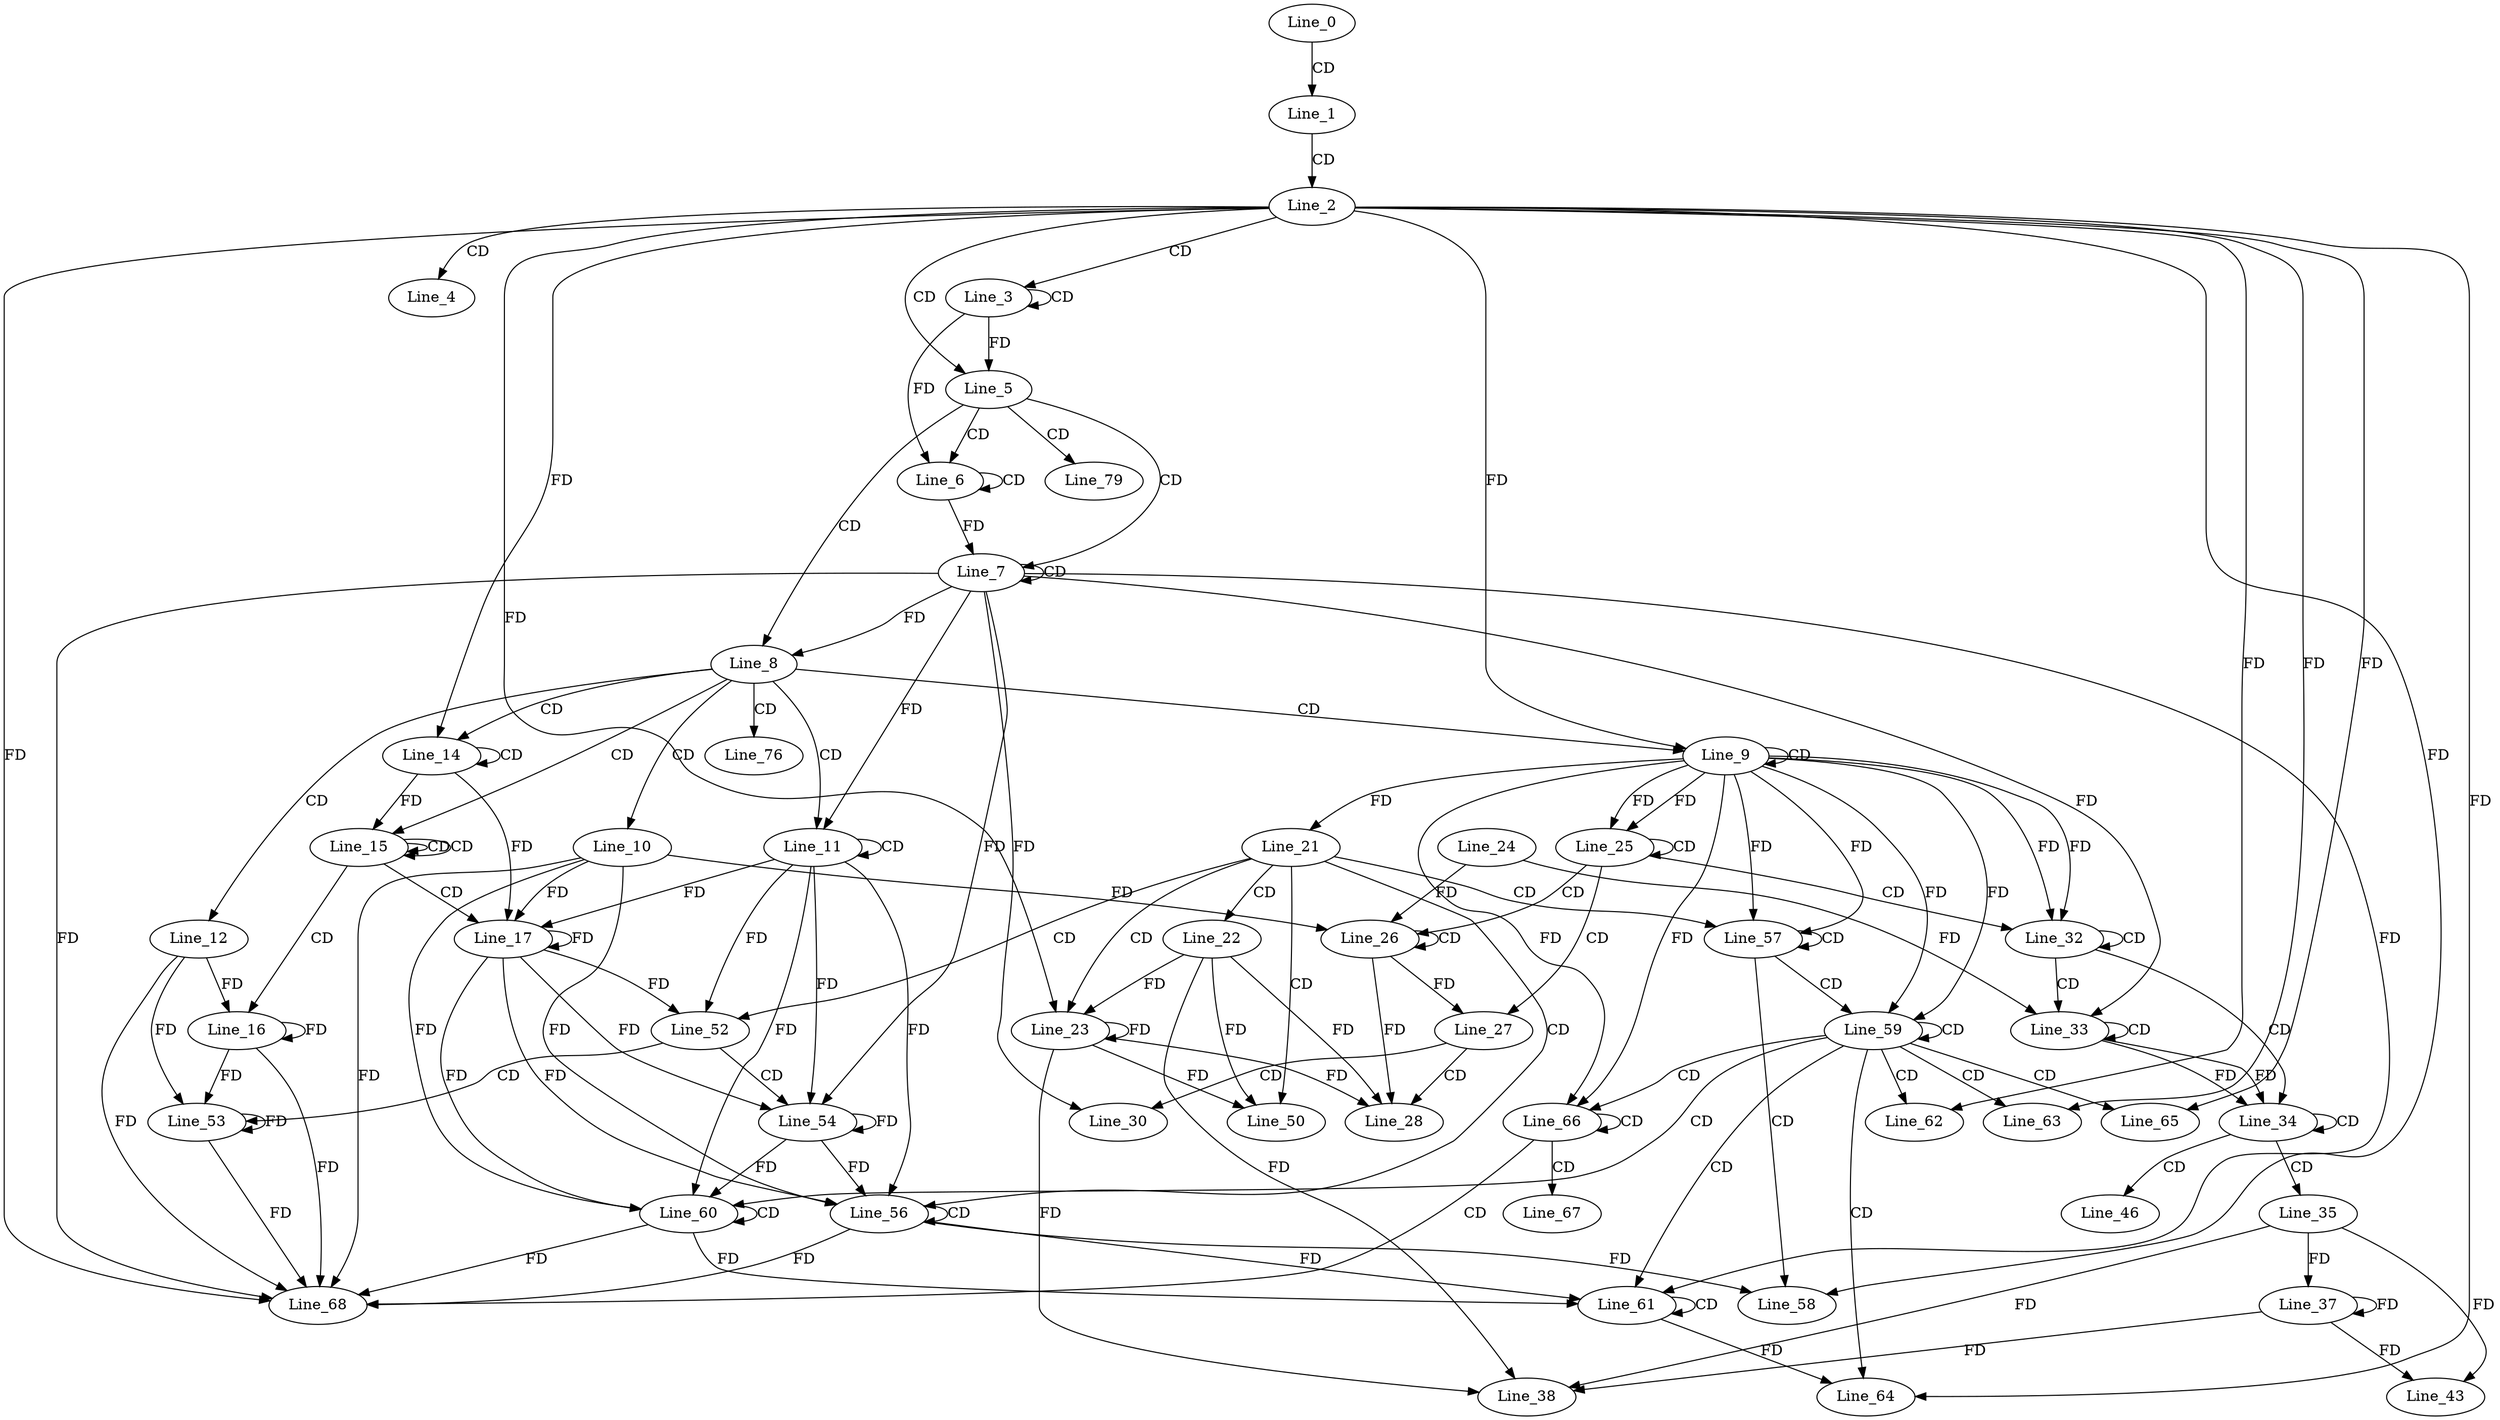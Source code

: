 digraph G {
  Line_0;
  Line_1;
  Line_2;
  Line_3;
  Line_3;
  Line_4;
  Line_5;
  Line_6;
  Line_6;
  Line_7;
  Line_7;
  Line_8;
  Line_9;
  Line_9;
  Line_10;
  Line_11;
  Line_11;
  Line_12;
  Line_14;
  Line_14;
  Line_15;
  Line_15;
  Line_15;
  Line_16;
  Line_17;
  Line_17;
  Line_21;
  Line_21;
  Line_21;
  Line_22;
  Line_23;
  Line_23;
  Line_25;
  Line_25;
  Line_26;
  Line_26;
  Line_24;
  Line_27;
  Line_28;
  Line_28;
  Line_30;
  Line_30;
  Line_32;
  Line_32;
  Line_33;
  Line_33;
  Line_34;
  Line_34;
  Line_35;
  Line_37;
  Line_38;
  Line_43;
  Line_46;
  Line_50;
  Line_52;
  Line_52;
  Line_53;
  Line_54;
  Line_54;
  Line_56;
  Line_56;
  Line_57;
  Line_57;
  Line_58;
  Line_58;
  Line_58;
  Line_59;
  Line_59;
  Line_60;
  Line_60;
  Line_61;
  Line_61;
  Line_62;
  Line_63;
  Line_64;
  Line_64;
  Line_64;
  Line_65;
  Line_65;
  Line_66;
  Line_66;
  Line_67;
  Line_68;
  Line_76;
  Line_79;
  Line_0 -> Line_1 [ label="CD" ];
  Line_1 -> Line_2 [ label="CD" ];
  Line_2 -> Line_3 [ label="CD" ];
  Line_3 -> Line_3 [ label="CD" ];
  Line_2 -> Line_4 [ label="CD" ];
  Line_2 -> Line_5 [ label="CD" ];
  Line_3 -> Line_5 [ label="FD" ];
  Line_5 -> Line_6 [ label="CD" ];
  Line_6 -> Line_6 [ label="CD" ];
  Line_3 -> Line_6 [ label="FD" ];
  Line_5 -> Line_7 [ label="CD" ];
  Line_7 -> Line_7 [ label="CD" ];
  Line_6 -> Line_7 [ label="FD" ];
  Line_5 -> Line_8 [ label="CD" ];
  Line_7 -> Line_8 [ label="FD" ];
  Line_8 -> Line_9 [ label="CD" ];
  Line_9 -> Line_9 [ label="CD" ];
  Line_2 -> Line_9 [ label="FD" ];
  Line_8 -> Line_10 [ label="CD" ];
  Line_8 -> Line_11 [ label="CD" ];
  Line_11 -> Line_11 [ label="CD" ];
  Line_7 -> Line_11 [ label="FD" ];
  Line_8 -> Line_12 [ label="CD" ];
  Line_8 -> Line_14 [ label="CD" ];
  Line_14 -> Line_14 [ label="CD" ];
  Line_2 -> Line_14 [ label="FD" ];
  Line_8 -> Line_15 [ label="CD" ];
  Line_15 -> Line_15 [ label="CD" ];
  Line_15 -> Line_15 [ label="CD" ];
  Line_14 -> Line_15 [ label="FD" ];
  Line_15 -> Line_16 [ label="CD" ];
  Line_12 -> Line_16 [ label="FD" ];
  Line_16 -> Line_16 [ label="FD" ];
  Line_15 -> Line_17 [ label="CD" ];
  Line_11 -> Line_17 [ label="FD" ];
  Line_17 -> Line_17 [ label="FD" ];
  Line_10 -> Line_17 [ label="FD" ];
  Line_14 -> Line_17 [ label="FD" ];
  Line_9 -> Line_21 [ label="FD" ];
  Line_21 -> Line_22 [ label="CD" ];
  Line_21 -> Line_23 [ label="CD" ];
  Line_22 -> Line_23 [ label="FD" ];
  Line_23 -> Line_23 [ label="FD" ];
  Line_2 -> Line_23 [ label="FD" ];
  Line_9 -> Line_25 [ label="FD" ];
  Line_25 -> Line_25 [ label="CD" ];
  Line_9 -> Line_25 [ label="FD" ];
  Line_25 -> Line_26 [ label="CD" ];
  Line_26 -> Line_26 [ label="CD" ];
  Line_10 -> Line_26 [ label="FD" ];
  Line_24 -> Line_26 [ label="FD" ];
  Line_25 -> Line_27 [ label="CD" ];
  Line_26 -> Line_27 [ label="FD" ];
  Line_27 -> Line_28 [ label="CD" ];
  Line_22 -> Line_28 [ label="FD" ];
  Line_23 -> Line_28 [ label="FD" ];
  Line_26 -> Line_28 [ label="FD" ];
  Line_27 -> Line_30 [ label="CD" ];
  Line_7 -> Line_30 [ label="FD" ];
  Line_25 -> Line_32 [ label="CD" ];
  Line_9 -> Line_32 [ label="FD" ];
  Line_32 -> Line_32 [ label="CD" ];
  Line_9 -> Line_32 [ label="FD" ];
  Line_32 -> Line_33 [ label="CD" ];
  Line_33 -> Line_33 [ label="CD" ];
  Line_7 -> Line_33 [ label="FD" ];
  Line_24 -> Line_33 [ label="FD" ];
  Line_32 -> Line_34 [ label="CD" ];
  Line_33 -> Line_34 [ label="FD" ];
  Line_34 -> Line_34 [ label="CD" ];
  Line_33 -> Line_34 [ label="FD" ];
  Line_34 -> Line_35 [ label="CD" ];
  Line_35 -> Line_37 [ label="FD" ];
  Line_37 -> Line_37 [ label="FD" ];
  Line_35 -> Line_38 [ label="FD" ];
  Line_37 -> Line_38 [ label="FD" ];
  Line_22 -> Line_38 [ label="FD" ];
  Line_23 -> Line_38 [ label="FD" ];
  Line_35 -> Line_43 [ label="FD" ];
  Line_37 -> Line_43 [ label="FD" ];
  Line_34 -> Line_46 [ label="CD" ];
  Line_21 -> Line_50 [ label="CD" ];
  Line_22 -> Line_50 [ label="FD" ];
  Line_23 -> Line_50 [ label="FD" ];
  Line_21 -> Line_52 [ label="CD" ];
  Line_11 -> Line_52 [ label="FD" ];
  Line_17 -> Line_52 [ label="FD" ];
  Line_52 -> Line_53 [ label="CD" ];
  Line_12 -> Line_53 [ label="FD" ];
  Line_16 -> Line_53 [ label="FD" ];
  Line_53 -> Line_53 [ label="FD" ];
  Line_52 -> Line_54 [ label="CD" ];
  Line_11 -> Line_54 [ label="FD" ];
  Line_17 -> Line_54 [ label="FD" ];
  Line_54 -> Line_54 [ label="FD" ];
  Line_7 -> Line_54 [ label="FD" ];
  Line_21 -> Line_56 [ label="CD" ];
  Line_56 -> Line_56 [ label="CD" ];
  Line_10 -> Line_56 [ label="FD" ];
  Line_11 -> Line_56 [ label="FD" ];
  Line_17 -> Line_56 [ label="FD" ];
  Line_54 -> Line_56 [ label="FD" ];
  Line_21 -> Line_57 [ label="CD" ];
  Line_9 -> Line_57 [ label="FD" ];
  Line_57 -> Line_57 [ label="CD" ];
  Line_9 -> Line_57 [ label="FD" ];
  Line_57 -> Line_58 [ label="CD" ];
  Line_2 -> Line_58 [ label="FD" ];
  Line_56 -> Line_58 [ label="FD" ];
  Line_57 -> Line_59 [ label="CD" ];
  Line_9 -> Line_59 [ label="FD" ];
  Line_59 -> Line_59 [ label="CD" ];
  Line_9 -> Line_59 [ label="FD" ];
  Line_59 -> Line_60 [ label="CD" ];
  Line_60 -> Line_60 [ label="CD" ];
  Line_10 -> Line_60 [ label="FD" ];
  Line_11 -> Line_60 [ label="FD" ];
  Line_17 -> Line_60 [ label="FD" ];
  Line_54 -> Line_60 [ label="FD" ];
  Line_59 -> Line_61 [ label="CD" ];
  Line_61 -> Line_61 [ label="CD" ];
  Line_60 -> Line_61 [ label="FD" ];
  Line_56 -> Line_61 [ label="FD" ];
  Line_7 -> Line_61 [ label="FD" ];
  Line_59 -> Line_62 [ label="CD" ];
  Line_2 -> Line_62 [ label="FD" ];
  Line_59 -> Line_63 [ label="CD" ];
  Line_2 -> Line_63 [ label="FD" ];
  Line_59 -> Line_64 [ label="CD" ];
  Line_61 -> Line_64 [ label="FD" ];
  Line_2 -> Line_64 [ label="FD" ];
  Line_59 -> Line_65 [ label="CD" ];
  Line_2 -> Line_65 [ label="FD" ];
  Line_59 -> Line_66 [ label="CD" ];
  Line_9 -> Line_66 [ label="FD" ];
  Line_66 -> Line_66 [ label="CD" ];
  Line_9 -> Line_66 [ label="FD" ];
  Line_66 -> Line_67 [ label="CD" ];
  Line_66 -> Line_68 [ label="CD" ];
  Line_7 -> Line_68 [ label="FD" ];
  Line_10 -> Line_68 [ label="FD" ];
  Line_56 -> Line_68 [ label="FD" ];
  Line_2 -> Line_68 [ label="FD" ];
  Line_60 -> Line_68 [ label="FD" ];
  Line_12 -> Line_68 [ label="FD" ];
  Line_16 -> Line_68 [ label="FD" ];
  Line_53 -> Line_68 [ label="FD" ];
  Line_8 -> Line_76 [ label="CD" ];
  Line_5 -> Line_79 [ label="CD" ];
}
